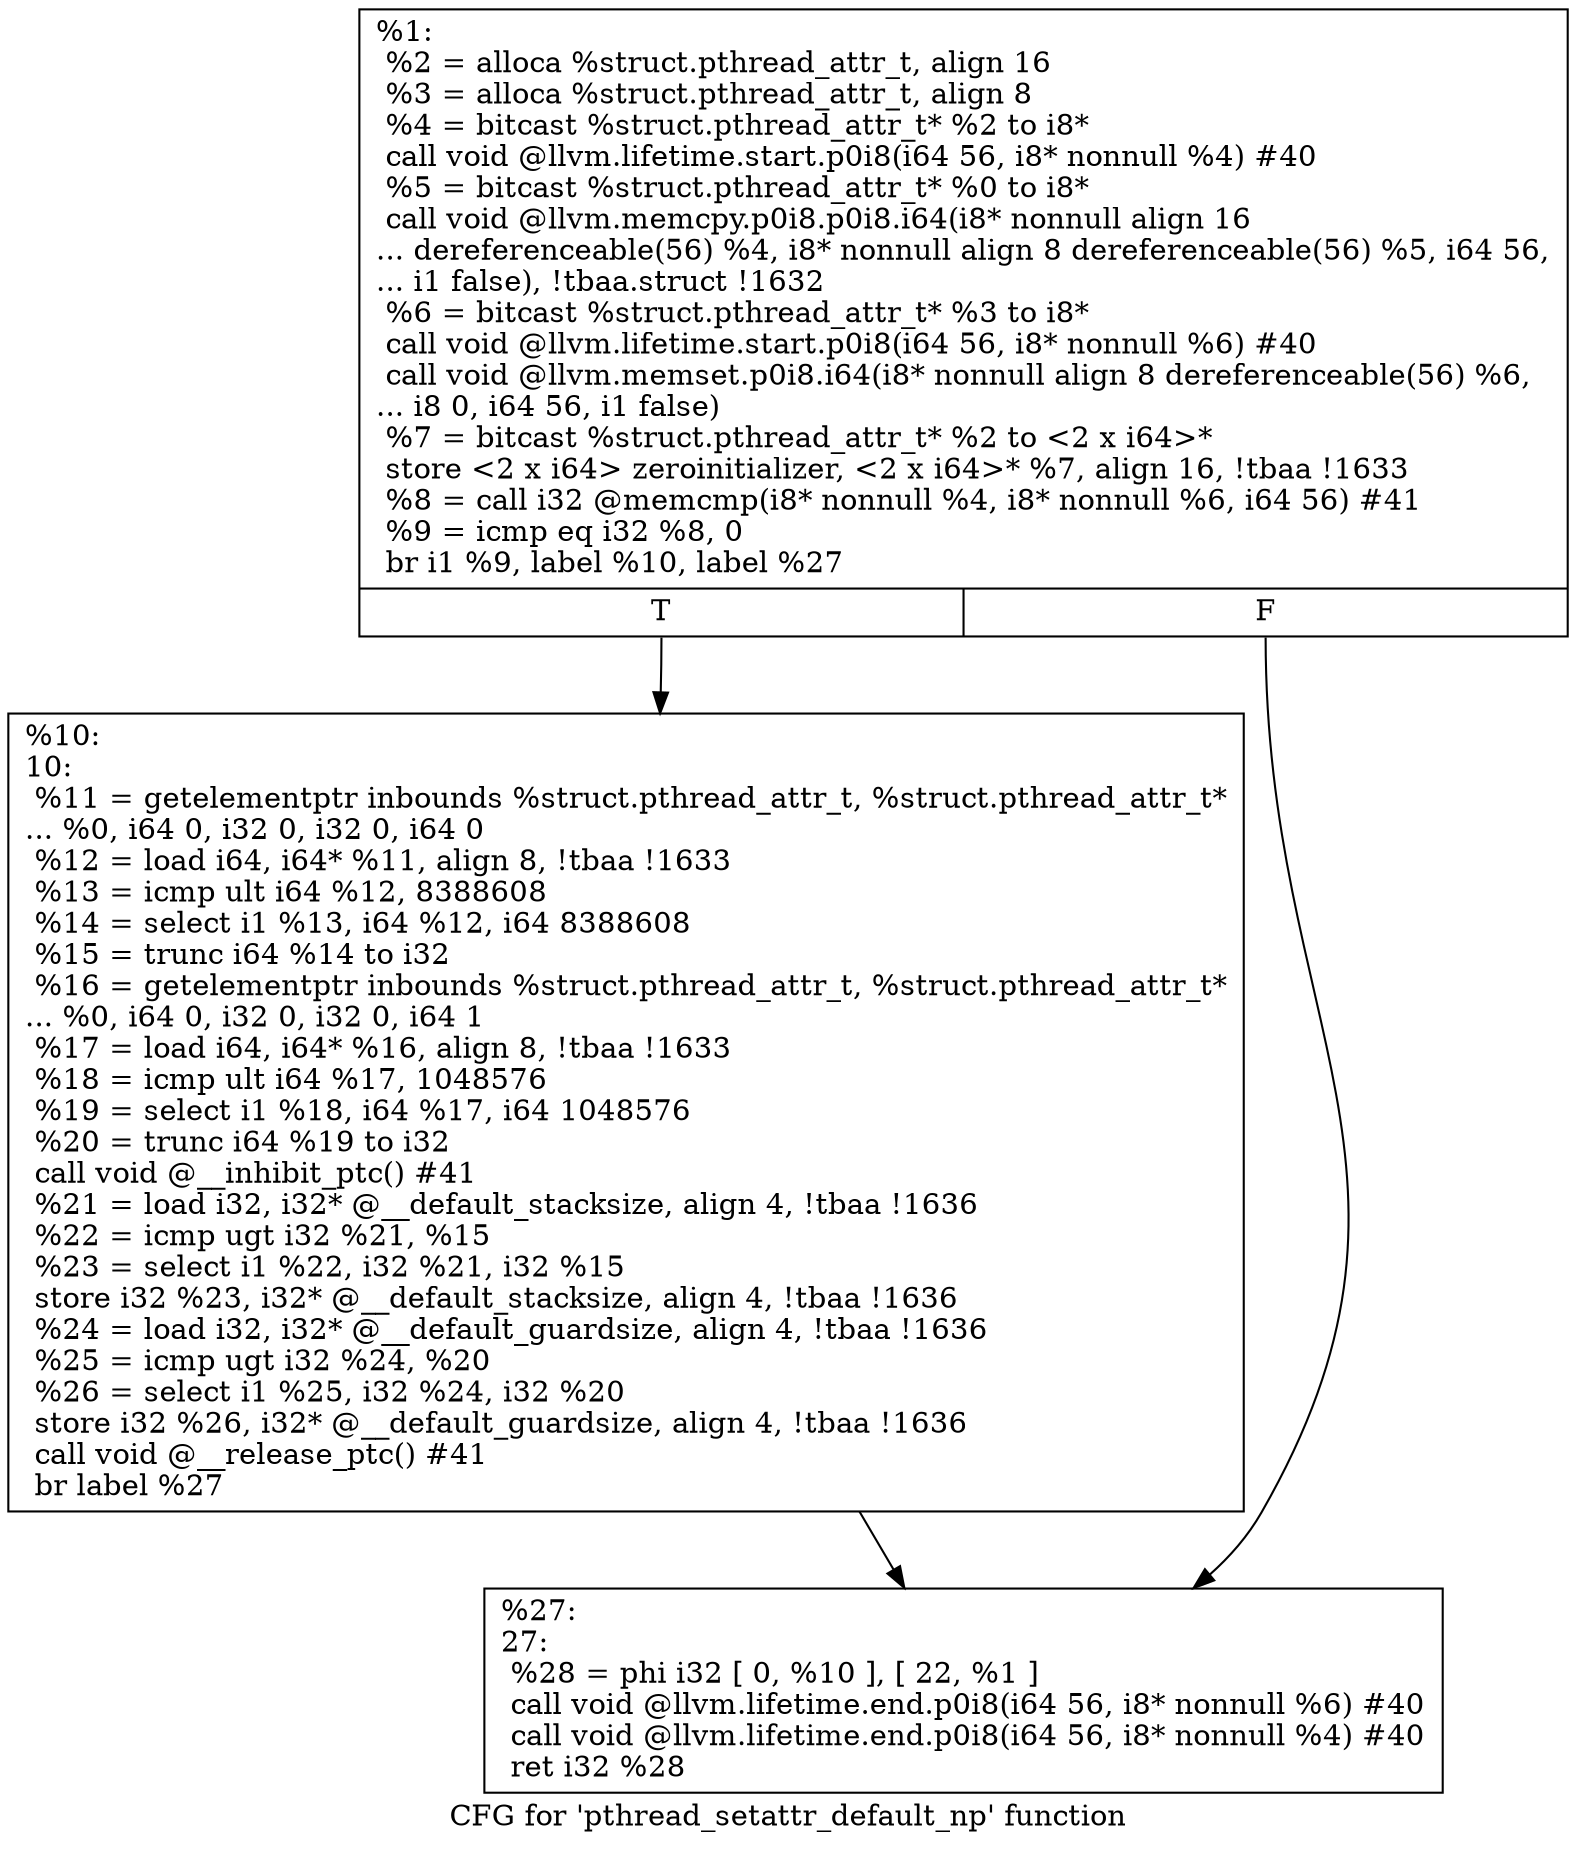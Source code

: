 digraph "CFG for 'pthread_setattr_default_np' function" {
	label="CFG for 'pthread_setattr_default_np' function";

	Node0x1e72040 [shape=record,label="{%1:\l  %2 = alloca %struct.pthread_attr_t, align 16\l  %3 = alloca %struct.pthread_attr_t, align 8\l  %4 = bitcast %struct.pthread_attr_t* %2 to i8*\l  call void @llvm.lifetime.start.p0i8(i64 56, i8* nonnull %4) #40\l  %5 = bitcast %struct.pthread_attr_t* %0 to i8*\l  call void @llvm.memcpy.p0i8.p0i8.i64(i8* nonnull align 16\l... dereferenceable(56) %4, i8* nonnull align 8 dereferenceable(56) %5, i64 56,\l... i1 false), !tbaa.struct !1632\l  %6 = bitcast %struct.pthread_attr_t* %3 to i8*\l  call void @llvm.lifetime.start.p0i8(i64 56, i8* nonnull %6) #40\l  call void @llvm.memset.p0i8.i64(i8* nonnull align 8 dereferenceable(56) %6,\l... i8 0, i64 56, i1 false)\l  %7 = bitcast %struct.pthread_attr_t* %2 to \<2 x i64\>*\l  store \<2 x i64\> zeroinitializer, \<2 x i64\>* %7, align 16, !tbaa !1633\l  %8 = call i32 @memcmp(i8* nonnull %4, i8* nonnull %6, i64 56) #41\l  %9 = icmp eq i32 %8, 0\l  br i1 %9, label %10, label %27\l|{<s0>T|<s1>F}}"];
	Node0x1e72040:s0 -> Node0x1e72090;
	Node0x1e72040:s1 -> Node0x1e720e0;
	Node0x1e72090 [shape=record,label="{%10:\l10:                                               \l  %11 = getelementptr inbounds %struct.pthread_attr_t, %struct.pthread_attr_t*\l... %0, i64 0, i32 0, i32 0, i64 0\l  %12 = load i64, i64* %11, align 8, !tbaa !1633\l  %13 = icmp ult i64 %12, 8388608\l  %14 = select i1 %13, i64 %12, i64 8388608\l  %15 = trunc i64 %14 to i32\l  %16 = getelementptr inbounds %struct.pthread_attr_t, %struct.pthread_attr_t*\l... %0, i64 0, i32 0, i32 0, i64 1\l  %17 = load i64, i64* %16, align 8, !tbaa !1633\l  %18 = icmp ult i64 %17, 1048576\l  %19 = select i1 %18, i64 %17, i64 1048576\l  %20 = trunc i64 %19 to i32\l  call void @__inhibit_ptc() #41\l  %21 = load i32, i32* @__default_stacksize, align 4, !tbaa !1636\l  %22 = icmp ugt i32 %21, %15\l  %23 = select i1 %22, i32 %21, i32 %15\l  store i32 %23, i32* @__default_stacksize, align 4, !tbaa !1636\l  %24 = load i32, i32* @__default_guardsize, align 4, !tbaa !1636\l  %25 = icmp ugt i32 %24, %20\l  %26 = select i1 %25, i32 %24, i32 %20\l  store i32 %26, i32* @__default_guardsize, align 4, !tbaa !1636\l  call void @__release_ptc() #41\l  br label %27\l}"];
	Node0x1e72090 -> Node0x1e720e0;
	Node0x1e720e0 [shape=record,label="{%27:\l27:                                               \l  %28 = phi i32 [ 0, %10 ], [ 22, %1 ]\l  call void @llvm.lifetime.end.p0i8(i64 56, i8* nonnull %6) #40\l  call void @llvm.lifetime.end.p0i8(i64 56, i8* nonnull %4) #40\l  ret i32 %28\l}"];
}
